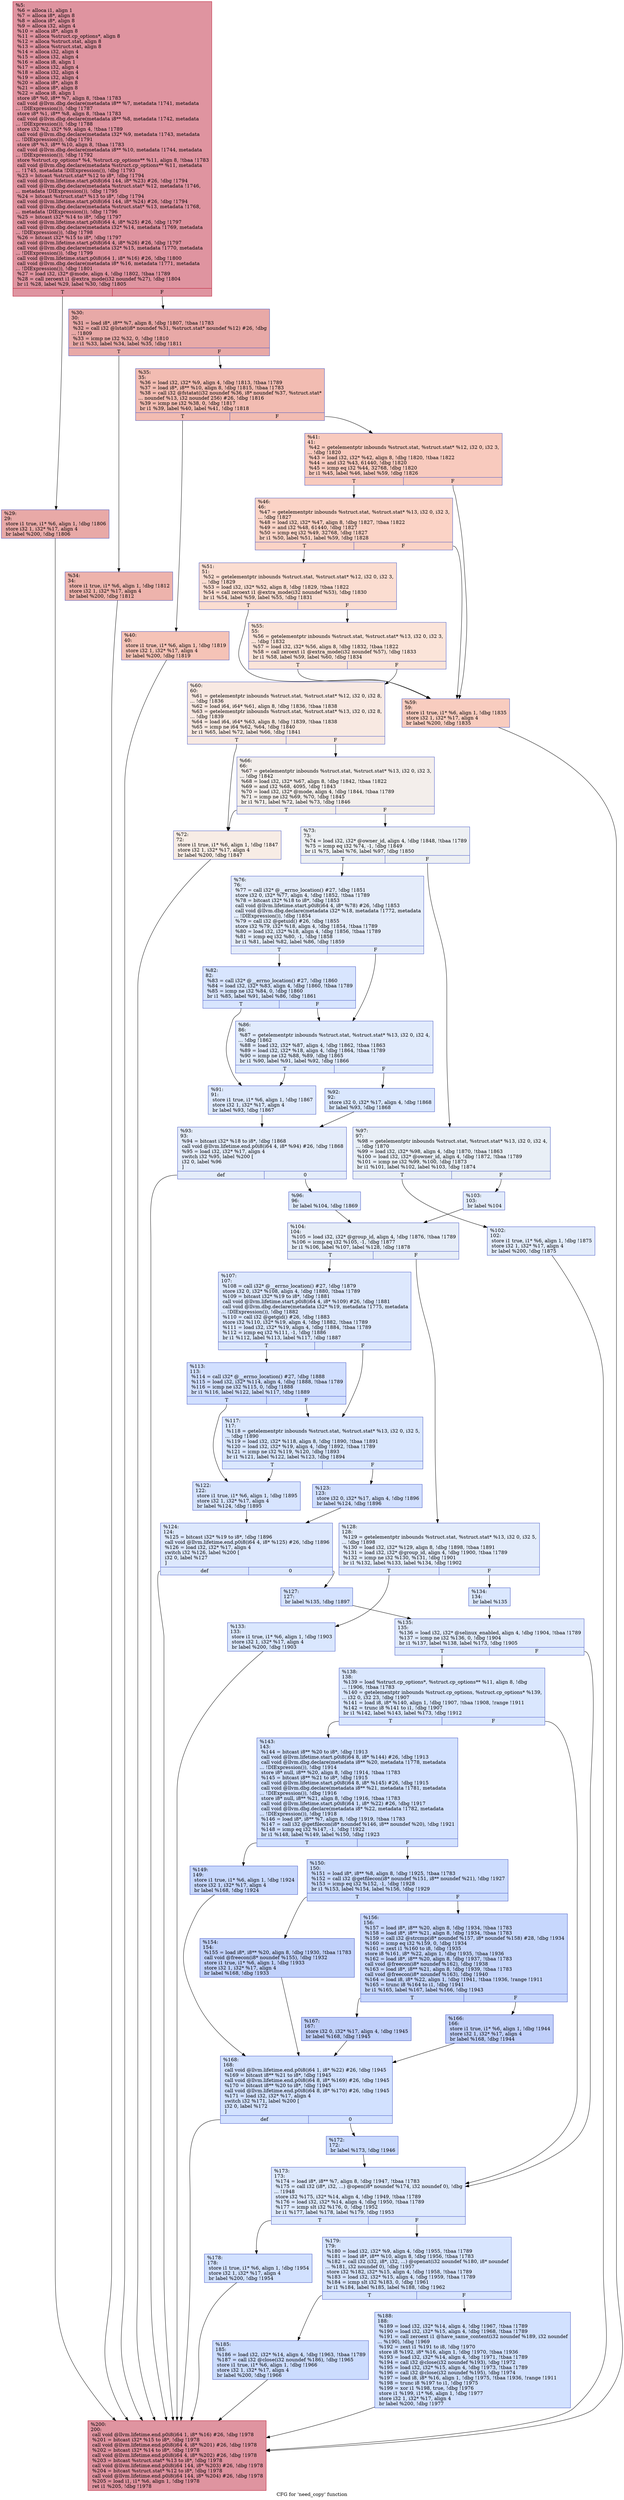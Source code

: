 digraph "CFG for 'need_copy' function" {
	label="CFG for 'need_copy' function";

	Node0x16ff0c0 [shape=record,color="#b70d28ff", style=filled, fillcolor="#b70d2870",label="{%5:\l  %6 = alloca i1, align 1\l  %7 = alloca i8*, align 8\l  %8 = alloca i8*, align 8\l  %9 = alloca i32, align 4\l  %10 = alloca i8*, align 8\l  %11 = alloca %struct.cp_options*, align 8\l  %12 = alloca %struct.stat, align 8\l  %13 = alloca %struct.stat, align 8\l  %14 = alloca i32, align 4\l  %15 = alloca i32, align 4\l  %16 = alloca i8, align 1\l  %17 = alloca i32, align 4\l  %18 = alloca i32, align 4\l  %19 = alloca i32, align 4\l  %20 = alloca i8*, align 8\l  %21 = alloca i8*, align 8\l  %22 = alloca i8, align 1\l  store i8* %0, i8** %7, align 8, !tbaa !1783\l  call void @llvm.dbg.declare(metadata i8** %7, metadata !1741, metadata\l... !DIExpression()), !dbg !1787\l  store i8* %1, i8** %8, align 8, !tbaa !1783\l  call void @llvm.dbg.declare(metadata i8** %8, metadata !1742, metadata\l... !DIExpression()), !dbg !1788\l  store i32 %2, i32* %9, align 4, !tbaa !1789\l  call void @llvm.dbg.declare(metadata i32* %9, metadata !1743, metadata\l... !DIExpression()), !dbg !1791\l  store i8* %3, i8** %10, align 8, !tbaa !1783\l  call void @llvm.dbg.declare(metadata i8** %10, metadata !1744, metadata\l... !DIExpression()), !dbg !1792\l  store %struct.cp_options* %4, %struct.cp_options** %11, align 8, !tbaa !1783\l  call void @llvm.dbg.declare(metadata %struct.cp_options** %11, metadata\l... !1745, metadata !DIExpression()), !dbg !1793\l  %23 = bitcast %struct.stat* %12 to i8*, !dbg !1794\l  call void @llvm.lifetime.start.p0i8(i64 144, i8* %23) #26, !dbg !1794\l  call void @llvm.dbg.declare(metadata %struct.stat* %12, metadata !1746,\l... metadata !DIExpression()), !dbg !1795\l  %24 = bitcast %struct.stat* %13 to i8*, !dbg !1794\l  call void @llvm.lifetime.start.p0i8(i64 144, i8* %24) #26, !dbg !1794\l  call void @llvm.dbg.declare(metadata %struct.stat* %13, metadata !1768,\l... metadata !DIExpression()), !dbg !1796\l  %25 = bitcast i32* %14 to i8*, !dbg !1797\l  call void @llvm.lifetime.start.p0i8(i64 4, i8* %25) #26, !dbg !1797\l  call void @llvm.dbg.declare(metadata i32* %14, metadata !1769, metadata\l... !DIExpression()), !dbg !1798\l  %26 = bitcast i32* %15 to i8*, !dbg !1797\l  call void @llvm.lifetime.start.p0i8(i64 4, i8* %26) #26, !dbg !1797\l  call void @llvm.dbg.declare(metadata i32* %15, metadata !1770, metadata\l... !DIExpression()), !dbg !1799\l  call void @llvm.lifetime.start.p0i8(i64 1, i8* %16) #26, !dbg !1800\l  call void @llvm.dbg.declare(metadata i8* %16, metadata !1771, metadata\l... !DIExpression()), !dbg !1801\l  %27 = load i32, i32* @mode, align 4, !dbg !1802, !tbaa !1789\l  %28 = call zeroext i1 @extra_mode(i32 noundef %27), !dbg !1804\l  br i1 %28, label %29, label %30, !dbg !1805\l|{<s0>T|<s1>F}}"];
	Node0x16ff0c0:s0 -> Node0x16ff110;
	Node0x16ff0c0:s1 -> Node0x16ff160;
	Node0x16ff110 [shape=record,color="#3d50c3ff", style=filled, fillcolor="#ca3b3770",label="{%29:\l29:                                               \l  store i1 true, i1* %6, align 1, !dbg !1806\l  store i32 1, i32* %17, align 4\l  br label %200, !dbg !1806\l}"];
	Node0x16ff110 -> Node0x1700100;
	Node0x16ff160 [shape=record,color="#3d50c3ff", style=filled, fillcolor="#ca3b3770",label="{%30:\l30:                                               \l  %31 = load i8*, i8** %7, align 8, !dbg !1807, !tbaa !1783\l  %32 = call i32 @lstat(i8* noundef %31, %struct.stat* noundef %12) #26, !dbg\l... !1809\l  %33 = icmp ne i32 %32, 0, !dbg !1810\l  br i1 %33, label %34, label %35, !dbg !1811\l|{<s0>T|<s1>F}}"];
	Node0x16ff160:s0 -> Node0x16ff1b0;
	Node0x16ff160:s1 -> Node0x16ff200;
	Node0x16ff1b0 [shape=record,color="#3d50c3ff", style=filled, fillcolor="#d6524470",label="{%34:\l34:                                               \l  store i1 true, i1* %6, align 1, !dbg !1812\l  store i32 1, i32* %17, align 4\l  br label %200, !dbg !1812\l}"];
	Node0x16ff1b0 -> Node0x1700100;
	Node0x16ff200 [shape=record,color="#3d50c3ff", style=filled, fillcolor="#e1675170",label="{%35:\l35:                                               \l  %36 = load i32, i32* %9, align 4, !dbg !1813, !tbaa !1789\l  %37 = load i8*, i8** %10, align 8, !dbg !1815, !tbaa !1783\l  %38 = call i32 @fstatat(i32 noundef %36, i8* noundef %37, %struct.stat*\l... noundef %13, i32 noundef 256) #26, !dbg !1816\l  %39 = icmp ne i32 %38, 0, !dbg !1817\l  br i1 %39, label %40, label %41, !dbg !1818\l|{<s0>T|<s1>F}}"];
	Node0x16ff200:s0 -> Node0x16ff250;
	Node0x16ff200:s1 -> Node0x16ff2a0;
	Node0x16ff250 [shape=record,color="#3d50c3ff", style=filled, fillcolor="#e8765c70",label="{%40:\l40:                                               \l  store i1 true, i1* %6, align 1, !dbg !1819\l  store i32 1, i32* %17, align 4\l  br label %200, !dbg !1819\l}"];
	Node0x16ff250 -> Node0x1700100;
	Node0x16ff2a0 [shape=record,color="#3d50c3ff", style=filled, fillcolor="#ef886b70",label="{%41:\l41:                                               \l  %42 = getelementptr inbounds %struct.stat, %struct.stat* %12, i32 0, i32 3,\l... !dbg !1820\l  %43 = load i32, i32* %42, align 8, !dbg !1820, !tbaa !1822\l  %44 = and i32 %43, 61440, !dbg !1820\l  %45 = icmp eq i32 %44, 32768, !dbg !1820\l  br i1 %45, label %46, label %59, !dbg !1826\l|{<s0>T|<s1>F}}"];
	Node0x16ff2a0:s0 -> Node0x16ff2f0;
	Node0x16ff2a0:s1 -> Node0x16ff3e0;
	Node0x16ff2f0 [shape=record,color="#3d50c3ff", style=filled, fillcolor="#f59c7d70",label="{%46:\l46:                                               \l  %47 = getelementptr inbounds %struct.stat, %struct.stat* %13, i32 0, i32 3,\l... !dbg !1827\l  %48 = load i32, i32* %47, align 8, !dbg !1827, !tbaa !1822\l  %49 = and i32 %48, 61440, !dbg !1827\l  %50 = icmp eq i32 %49, 32768, !dbg !1827\l  br i1 %50, label %51, label %59, !dbg !1828\l|{<s0>T|<s1>F}}"];
	Node0x16ff2f0:s0 -> Node0x16ff340;
	Node0x16ff2f0:s1 -> Node0x16ff3e0;
	Node0x16ff340 [shape=record,color="#3d50c3ff", style=filled, fillcolor="#f7b39670",label="{%51:\l51:                                               \l  %52 = getelementptr inbounds %struct.stat, %struct.stat* %12, i32 0, i32 3,\l... !dbg !1829\l  %53 = load i32, i32* %52, align 8, !dbg !1829, !tbaa !1822\l  %54 = call zeroext i1 @extra_mode(i32 noundef %53), !dbg !1830\l  br i1 %54, label %59, label %55, !dbg !1831\l|{<s0>T|<s1>F}}"];
	Node0x16ff340:s0 -> Node0x16ff3e0;
	Node0x16ff340:s1 -> Node0x16ff390;
	Node0x16ff390 [shape=record,color="#3d50c3ff", style=filled, fillcolor="#f5c1a970",label="{%55:\l55:                                               \l  %56 = getelementptr inbounds %struct.stat, %struct.stat* %13, i32 0, i32 3,\l... !dbg !1832\l  %57 = load i32, i32* %56, align 8, !dbg !1832, !tbaa !1822\l  %58 = call zeroext i1 @extra_mode(i32 noundef %57), !dbg !1833\l  br i1 %58, label %59, label %60, !dbg !1834\l|{<s0>T|<s1>F}}"];
	Node0x16ff390:s0 -> Node0x16ff3e0;
	Node0x16ff390:s1 -> Node0x16ff430;
	Node0x16ff3e0 [shape=record,color="#3d50c3ff", style=filled, fillcolor="#f08b6e70",label="{%59:\l59:                                               \l  store i1 true, i1* %6, align 1, !dbg !1835\l  store i32 1, i32* %17, align 4\l  br label %200, !dbg !1835\l}"];
	Node0x16ff3e0 -> Node0x1700100;
	Node0x16ff430 [shape=record,color="#3d50c3ff", style=filled, fillcolor="#efcebd70",label="{%60:\l60:                                               \l  %61 = getelementptr inbounds %struct.stat, %struct.stat* %12, i32 0, i32 8,\l... !dbg !1836\l  %62 = load i64, i64* %61, align 8, !dbg !1836, !tbaa !1838\l  %63 = getelementptr inbounds %struct.stat, %struct.stat* %13, i32 0, i32 8,\l... !dbg !1839\l  %64 = load i64, i64* %63, align 8, !dbg !1839, !tbaa !1838\l  %65 = icmp ne i64 %62, %64, !dbg !1840\l  br i1 %65, label %72, label %66, !dbg !1841\l|{<s0>T|<s1>F}}"];
	Node0x16ff430:s0 -> Node0x16ff4d0;
	Node0x16ff430:s1 -> Node0x16ff480;
	Node0x16ff480 [shape=record,color="#3d50c3ff", style=filled, fillcolor="#e5d8d170",label="{%66:\l66:                                               \l  %67 = getelementptr inbounds %struct.stat, %struct.stat* %13, i32 0, i32 3,\l... !dbg !1842\l  %68 = load i32, i32* %67, align 8, !dbg !1842, !tbaa !1822\l  %69 = and i32 %68, 4095, !dbg !1843\l  %70 = load i32, i32* @mode, align 4, !dbg !1844, !tbaa !1789\l  %71 = icmp ne i32 %69, %70, !dbg !1845\l  br i1 %71, label %72, label %73, !dbg !1846\l|{<s0>T|<s1>F}}"];
	Node0x16ff480:s0 -> Node0x16ff4d0;
	Node0x16ff480:s1 -> Node0x16ff520;
	Node0x16ff4d0 [shape=record,color="#3d50c3ff", style=filled, fillcolor="#ecd3c570",label="{%72:\l72:                                               \l  store i1 true, i1* %6, align 1, !dbg !1847\l  store i32 1, i32* %17, align 4\l  br label %200, !dbg !1847\l}"];
	Node0x16ff4d0 -> Node0x1700100;
	Node0x16ff520 [shape=record,color="#3d50c3ff", style=filled, fillcolor="#d6dce470",label="{%73:\l73:                                               \l  %74 = load i32, i32* @owner_id, align 4, !dbg !1848, !tbaa !1789\l  %75 = icmp eq i32 %74, -1, !dbg !1849\l  br i1 %75, label %76, label %97, !dbg !1850\l|{<s0>T|<s1>F}}"];
	Node0x16ff520:s0 -> Node0x16ff570;
	Node0x16ff520:s1 -> Node0x16ff7a0;
	Node0x16ff570 [shape=record,color="#3d50c3ff", style=filled, fillcolor="#c1d4f470",label="{%76:\l76:                                               \l  %77 = call i32* @__errno_location() #27, !dbg !1851\l  store i32 0, i32* %77, align 4, !dbg !1852, !tbaa !1789\l  %78 = bitcast i32* %18 to i8*, !dbg !1853\l  call void @llvm.lifetime.start.p0i8(i64 4, i8* %78) #26, !dbg !1853\l  call void @llvm.dbg.declare(metadata i32* %18, metadata !1772, metadata\l... !DIExpression()), !dbg !1854\l  %79 = call i32 @getuid() #26, !dbg !1855\l  store i32 %79, i32* %18, align 4, !dbg !1854, !tbaa !1789\l  %80 = load i32, i32* %18, align 4, !dbg !1856, !tbaa !1789\l  %81 = icmp eq i32 %80, -1, !dbg !1858\l  br i1 %81, label %82, label %86, !dbg !1859\l|{<s0>T|<s1>F}}"];
	Node0x16ff570:s0 -> Node0x16ff5c0;
	Node0x16ff570:s1 -> Node0x16ff610;
	Node0x16ff5c0 [shape=record,color="#3d50c3ff", style=filled, fillcolor="#a7c5fe70",label="{%82:\l82:                                               \l  %83 = call i32* @__errno_location() #27, !dbg !1860\l  %84 = load i32, i32* %83, align 4, !dbg !1860, !tbaa !1789\l  %85 = icmp ne i32 %84, 0, !dbg !1860\l  br i1 %85, label %91, label %86, !dbg !1861\l|{<s0>T|<s1>F}}"];
	Node0x16ff5c0:s0 -> Node0x16ff660;
	Node0x16ff5c0:s1 -> Node0x16ff610;
	Node0x16ff610 [shape=record,color="#3d50c3ff", style=filled, fillcolor="#bbd1f870",label="{%86:\l86:                                               \l  %87 = getelementptr inbounds %struct.stat, %struct.stat* %13, i32 0, i32 4,\l... !dbg !1862\l  %88 = load i32, i32* %87, align 4, !dbg !1862, !tbaa !1863\l  %89 = load i32, i32* %18, align 4, !dbg !1864, !tbaa !1789\l  %90 = icmp ne i32 %88, %89, !dbg !1865\l  br i1 %90, label %91, label %92, !dbg !1866\l|{<s0>T|<s1>F}}"];
	Node0x16ff610:s0 -> Node0x16ff660;
	Node0x16ff610:s1 -> Node0x16ff6b0;
	Node0x16ff660 [shape=record,color="#3d50c3ff", style=filled, fillcolor="#b5cdfa70",label="{%91:\l91:                                               \l  store i1 true, i1* %6, align 1, !dbg !1867\l  store i32 1, i32* %17, align 4\l  br label %93, !dbg !1867\l}"];
	Node0x16ff660 -> Node0x16ff700;
	Node0x16ff6b0 [shape=record,color="#3d50c3ff", style=filled, fillcolor="#abc8fd70",label="{%92:\l92:                                               \l  store i32 0, i32* %17, align 4, !dbg !1868\l  br label %93, !dbg !1868\l}"];
	Node0x16ff6b0 -> Node0x16ff700;
	Node0x16ff700 [shape=record,color="#3d50c3ff", style=filled, fillcolor="#c1d4f470",label="{%93:\l93:                                               \l  %94 = bitcast i32* %18 to i8*, !dbg !1868\l  call void @llvm.lifetime.end.p0i8(i64 4, i8* %94) #26, !dbg !1868\l  %95 = load i32, i32* %17, align 4\l  switch i32 %95, label %200 [\l    i32 0, label %96\l  ]\l|{<s0>def|<s1>0}}"];
	Node0x16ff700:s0 -> Node0x1700100;
	Node0x16ff700:s1 -> Node0x16ff750;
	Node0x16ff750 [shape=record,color="#3d50c3ff", style=filled, fillcolor="#b2ccfb70",label="{%96:\l96:                                               \l  br label %104, !dbg !1869\l}"];
	Node0x16ff750 -> Node0x16ff890;
	Node0x16ff7a0 [shape=record,color="#3d50c3ff", style=filled, fillcolor="#cedaeb70",label="{%97:\l97:                                               \l  %98 = getelementptr inbounds %struct.stat, %struct.stat* %13, i32 0, i32 4,\l... !dbg !1870\l  %99 = load i32, i32* %98, align 4, !dbg !1870, !tbaa !1863\l  %100 = load i32, i32* @owner_id, align 4, !dbg !1872, !tbaa !1789\l  %101 = icmp ne i32 %99, %100, !dbg !1873\l  br i1 %101, label %102, label %103, !dbg !1874\l|{<s0>T|<s1>F}}"];
	Node0x16ff7a0:s0 -> Node0x16ff7f0;
	Node0x16ff7a0:s1 -> Node0x16ff840;
	Node0x16ff7f0 [shape=record,color="#3d50c3ff", style=filled, fillcolor="#bfd3f670",label="{%102:\l102:                                              \l  store i1 true, i1* %6, align 1, !dbg !1875\l  store i32 1, i32* %17, align 4\l  br label %200, !dbg !1875\l}"];
	Node0x16ff7f0 -> Node0x1700100;
	Node0x16ff840 [shape=record,color="#3d50c3ff", style=filled, fillcolor="#bfd3f670",label="{%103:\l103:                                              \l  br label %104\l}"];
	Node0x16ff840 -> Node0x16ff890;
	Node0x16ff890 [shape=record,color="#3d50c3ff", style=filled, fillcolor="#c7d7f070",label="{%104:\l104:                                              \l  %105 = load i32, i32* @group_id, align 4, !dbg !1876, !tbaa !1789\l  %106 = icmp eq i32 %105, -1, !dbg !1877\l  br i1 %106, label %107, label %128, !dbg !1878\l|{<s0>T|<s1>F}}"];
	Node0x16ff890:s0 -> Node0x16ff8e0;
	Node0x16ff890:s1 -> Node0x16ffb10;
	Node0x16ff8e0 [shape=record,color="#3d50c3ff", style=filled, fillcolor="#b2ccfb70",label="{%107:\l107:                                              \l  %108 = call i32* @__errno_location() #27, !dbg !1879\l  store i32 0, i32* %108, align 4, !dbg !1880, !tbaa !1789\l  %109 = bitcast i32* %19 to i8*, !dbg !1881\l  call void @llvm.lifetime.start.p0i8(i64 4, i8* %109) #26, !dbg !1881\l  call void @llvm.dbg.declare(metadata i32* %19, metadata !1775, metadata\l... !DIExpression()), !dbg !1882\l  %110 = call i32 @getgid() #26, !dbg !1883\l  store i32 %110, i32* %19, align 4, !dbg !1882, !tbaa !1789\l  %111 = load i32, i32* %19, align 4, !dbg !1884, !tbaa !1789\l  %112 = icmp eq i32 %111, -1, !dbg !1886\l  br i1 %112, label %113, label %117, !dbg !1887\l|{<s0>T|<s1>F}}"];
	Node0x16ff8e0:s0 -> Node0x16ff930;
	Node0x16ff8e0:s1 -> Node0x16ff980;
	Node0x16ff930 [shape=record,color="#3d50c3ff", style=filled, fillcolor="#96b7ff70",label="{%113:\l113:                                              \l  %114 = call i32* @__errno_location() #27, !dbg !1888\l  %115 = load i32, i32* %114, align 4, !dbg !1888, !tbaa !1789\l  %116 = icmp ne i32 %115, 0, !dbg !1888\l  br i1 %116, label %122, label %117, !dbg !1889\l|{<s0>T|<s1>F}}"];
	Node0x16ff930:s0 -> Node0x16ff9d0;
	Node0x16ff930:s1 -> Node0x16ff980;
	Node0x16ff980 [shape=record,color="#3d50c3ff", style=filled, fillcolor="#abc8fd70",label="{%117:\l117:                                              \l  %118 = getelementptr inbounds %struct.stat, %struct.stat* %13, i32 0, i32 5,\l... !dbg !1890\l  %119 = load i32, i32* %118, align 8, !dbg !1890, !tbaa !1891\l  %120 = load i32, i32* %19, align 4, !dbg !1892, !tbaa !1789\l  %121 = icmp ne i32 %119, %120, !dbg !1893\l  br i1 %121, label %122, label %123, !dbg !1894\l|{<s0>T|<s1>F}}"];
	Node0x16ff980:s0 -> Node0x16ff9d0;
	Node0x16ff980:s1 -> Node0x16ffa20;
	Node0x16ff9d0 [shape=record,color="#3d50c3ff", style=filled, fillcolor="#a5c3fe70",label="{%122:\l122:                                              \l  store i1 true, i1* %6, align 1, !dbg !1895\l  store i32 1, i32* %17, align 4\l  br label %124, !dbg !1895\l}"];
	Node0x16ff9d0 -> Node0x16ffa70;
	Node0x16ffa20 [shape=record,color="#3d50c3ff", style=filled, fillcolor="#96b7ff70",label="{%123:\l123:                                              \l  store i32 0, i32* %17, align 4, !dbg !1896\l  br label %124, !dbg !1896\l}"];
	Node0x16ffa20 -> Node0x16ffa70;
	Node0x16ffa70 [shape=record,color="#3d50c3ff", style=filled, fillcolor="#b2ccfb70",label="{%124:\l124:                                              \l  %125 = bitcast i32* %19 to i8*, !dbg !1896\l  call void @llvm.lifetime.end.p0i8(i64 4, i8* %125) #26, !dbg !1896\l  %126 = load i32, i32* %17, align 4\l  switch i32 %126, label %200 [\l    i32 0, label %127\l  ]\l|{<s0>def|<s1>0}}"];
	Node0x16ffa70:s0 -> Node0x1700100;
	Node0x16ffa70:s1 -> Node0x16ffac0;
	Node0x16ffac0 [shape=record,color="#3d50c3ff", style=filled, fillcolor="#9ebeff70",label="{%127:\l127:                                              \l  br label %135, !dbg !1897\l}"];
	Node0x16ffac0 -> Node0x16ffc00;
	Node0x16ffb10 [shape=record,color="#3d50c3ff", style=filled, fillcolor="#bfd3f670",label="{%128:\l128:                                              \l  %129 = getelementptr inbounds %struct.stat, %struct.stat* %13, i32 0, i32 5,\l... !dbg !1898\l  %130 = load i32, i32* %129, align 8, !dbg !1898, !tbaa !1891\l  %131 = load i32, i32* @group_id, align 4, !dbg !1900, !tbaa !1789\l  %132 = icmp ne i32 %130, %131, !dbg !1901\l  br i1 %132, label %133, label %134, !dbg !1902\l|{<s0>T|<s1>F}}"];
	Node0x16ffb10:s0 -> Node0x16ffb60;
	Node0x16ffb10:s1 -> Node0x16ffbb0;
	Node0x16ffb60 [shape=record,color="#3d50c3ff", style=filled, fillcolor="#abc8fd70",label="{%133:\l133:                                              \l  store i1 true, i1* %6, align 1, !dbg !1903\l  store i32 1, i32* %17, align 4\l  br label %200, !dbg !1903\l}"];
	Node0x16ffb60 -> Node0x1700100;
	Node0x16ffbb0 [shape=record,color="#3d50c3ff", style=filled, fillcolor="#abc8fd70",label="{%134:\l134:                                              \l  br label %135\l}"];
	Node0x16ffbb0 -> Node0x16ffc00;
	Node0x16ffc00 [shape=record,color="#3d50c3ff", style=filled, fillcolor="#b9d0f970",label="{%135:\l135:                                              \l  %136 = load i32, i32* @selinux_enabled, align 4, !dbg !1904, !tbaa !1789\l  %137 = icmp ne i32 %136, 0, !dbg !1904\l  br i1 %137, label %138, label %173, !dbg !1905\l|{<s0>T|<s1>F}}"];
	Node0x16ffc00:s0 -> Node0x16ffc50;
	Node0x16ffc00:s1 -> Node0x16fff70;
	Node0x16ffc50 [shape=record,color="#3d50c3ff", style=filled, fillcolor="#abc8fd70",label="{%138:\l138:                                              \l  %139 = load %struct.cp_options*, %struct.cp_options** %11, align 8, !dbg\l... !1906, !tbaa !1783\l  %140 = getelementptr inbounds %struct.cp_options, %struct.cp_options* %139,\l... i32 0, i32 23, !dbg !1907\l  %141 = load i8, i8* %140, align 1, !dbg !1907, !tbaa !1908, !range !1911\l  %142 = trunc i8 %141 to i1, !dbg !1907\l  br i1 %142, label %143, label %173, !dbg !1912\l|{<s0>T|<s1>F}}"];
	Node0x16ffc50:s0 -> Node0x16ffca0;
	Node0x16ffc50:s1 -> Node0x16fff70;
	Node0x16ffca0 [shape=record,color="#3d50c3ff", style=filled, fillcolor="#9abbff70",label="{%143:\l143:                                              \l  %144 = bitcast i8** %20 to i8*, !dbg !1913\l  call void @llvm.lifetime.start.p0i8(i64 8, i8* %144) #26, !dbg !1913\l  call void @llvm.dbg.declare(metadata i8** %20, metadata !1778, metadata\l... !DIExpression()), !dbg !1914\l  store i8* null, i8** %20, align 8, !dbg !1914, !tbaa !1783\l  %145 = bitcast i8** %21 to i8*, !dbg !1915\l  call void @llvm.lifetime.start.p0i8(i64 8, i8* %145) #26, !dbg !1915\l  call void @llvm.dbg.declare(metadata i8** %21, metadata !1781, metadata\l... !DIExpression()), !dbg !1916\l  store i8* null, i8** %21, align 8, !dbg !1916, !tbaa !1783\l  call void @llvm.lifetime.start.p0i8(i64 1, i8* %22) #26, !dbg !1917\l  call void @llvm.dbg.declare(metadata i8* %22, metadata !1782, metadata\l... !DIExpression()), !dbg !1918\l  %146 = load i8*, i8** %7, align 8, !dbg !1919, !tbaa !1783\l  %147 = call i32 @getfilecon(i8* noundef %146, i8** noundef %20), !dbg !1921\l  %148 = icmp eq i32 %147, -1, !dbg !1922\l  br i1 %148, label %149, label %150, !dbg !1923\l|{<s0>T|<s1>F}}"];
	Node0x16ffca0:s0 -> Node0x16ffcf0;
	Node0x16ffca0:s1 -> Node0x16ffd40;
	Node0x16ffcf0 [shape=record,color="#3d50c3ff", style=filled, fillcolor="#81a4fb70",label="{%149:\l149:                                              \l  store i1 true, i1* %6, align 1, !dbg !1924\l  store i32 1, i32* %17, align 4\l  br label %168, !dbg !1924\l}"];
	Node0x16ffcf0 -> Node0x16ffed0;
	Node0x16ffd40 [shape=record,color="#3d50c3ff", style=filled, fillcolor="#8caffe70",label="{%150:\l150:                                              \l  %151 = load i8*, i8** %8, align 8, !dbg !1925, !tbaa !1783\l  %152 = call i32 @getfilecon(i8* noundef %151, i8** noundef %21), !dbg !1927\l  %153 = icmp eq i32 %152, -1, !dbg !1928\l  br i1 %153, label %154, label %156, !dbg !1929\l|{<s0>T|<s1>F}}"];
	Node0x16ffd40:s0 -> Node0x16ffd90;
	Node0x16ffd40:s1 -> Node0x16ffde0;
	Node0x16ffd90 [shape=record,color="#3d50c3ff", style=filled, fillcolor="#7396f570",label="{%154:\l154:                                              \l  %155 = load i8*, i8** %20, align 8, !dbg !1930, !tbaa !1783\l  call void @freecon(i8* noundef %155), !dbg !1932\l  store i1 true, i1* %6, align 1, !dbg !1933\l  store i32 1, i32* %17, align 4\l  br label %168, !dbg !1933\l}"];
	Node0x16ffd90 -> Node0x16ffed0;
	Node0x16ffde0 [shape=record,color="#3d50c3ff", style=filled, fillcolor="#81a4fb70",label="{%156:\l156:                                              \l  %157 = load i8*, i8** %20, align 8, !dbg !1934, !tbaa !1783\l  %158 = load i8*, i8** %21, align 8, !dbg !1934, !tbaa !1783\l  %159 = call i32 @strcmp(i8* noundef %157, i8* noundef %158) #28, !dbg !1934\l  %160 = icmp eq i32 %159, 0, !dbg !1934\l  %161 = zext i1 %160 to i8, !dbg !1935\l  store i8 %161, i8* %22, align 1, !dbg !1935, !tbaa !1936\l  %162 = load i8*, i8** %20, align 8, !dbg !1937, !tbaa !1783\l  call void @freecon(i8* noundef %162), !dbg !1938\l  %163 = load i8*, i8** %21, align 8, !dbg !1939, !tbaa !1783\l  call void @freecon(i8* noundef %163), !dbg !1940\l  %164 = load i8, i8* %22, align 1, !dbg !1941, !tbaa !1936, !range !1911\l  %165 = trunc i8 %164 to i1, !dbg !1941\l  br i1 %165, label %167, label %166, !dbg !1943\l|{<s0>T|<s1>F}}"];
	Node0x16ffde0:s0 -> Node0x16ffe80;
	Node0x16ffde0:s1 -> Node0x16ffe30;
	Node0x16ffe30 [shape=record,color="#3d50c3ff", style=filled, fillcolor="#7093f370",label="{%166:\l166:                                              \l  store i1 true, i1* %6, align 1, !dbg !1944\l  store i32 1, i32* %17, align 4\l  br label %168, !dbg !1944\l}"];
	Node0x16ffe30 -> Node0x16ffed0;
	Node0x16ffe80 [shape=record,color="#3d50c3ff", style=filled, fillcolor="#7093f370",label="{%167:\l167:                                              \l  store i32 0, i32* %17, align 4, !dbg !1945\l  br label %168, !dbg !1945\l}"];
	Node0x16ffe80 -> Node0x16ffed0;
	Node0x16ffed0 [shape=record,color="#3d50c3ff", style=filled, fillcolor="#9abbff70",label="{%168:\l168:                                              \l  call void @llvm.lifetime.end.p0i8(i64 1, i8* %22) #26, !dbg !1945\l  %169 = bitcast i8** %21 to i8*, !dbg !1945\l  call void @llvm.lifetime.end.p0i8(i64 8, i8* %169) #26, !dbg !1945\l  %170 = bitcast i8** %20 to i8*, !dbg !1945\l  call void @llvm.lifetime.end.p0i8(i64 8, i8* %170) #26, !dbg !1945\l  %171 = load i32, i32* %17, align 4\l  switch i32 %171, label %200 [\l    i32 0, label %172\l  ]\l|{<s0>def|<s1>0}}"];
	Node0x16ffed0:s0 -> Node0x1700100;
	Node0x16ffed0:s1 -> Node0x16fff20;
	Node0x16fff20 [shape=record,color="#3d50c3ff", style=filled, fillcolor="#88abfd70",label="{%172:\l172:                                              \l  br label %173, !dbg !1946\l}"];
	Node0x16fff20 -> Node0x16fff70;
	Node0x16fff70 [shape=record,color="#3d50c3ff", style=filled, fillcolor="#b5cdfa70",label="{%173:\l173:                                              \l  %174 = load i8*, i8** %7, align 8, !dbg !1947, !tbaa !1783\l  %175 = call i32 (i8*, i32, ...) @open(i8* noundef %174, i32 noundef 0), !dbg\l... !1948\l  store i32 %175, i32* %14, align 4, !dbg !1949, !tbaa !1789\l  %176 = load i32, i32* %14, align 4, !dbg !1950, !tbaa !1789\l  %177 = icmp slt i32 %176, 0, !dbg !1952\l  br i1 %177, label %178, label %179, !dbg !1953\l|{<s0>T|<s1>F}}"];
	Node0x16fff70:s0 -> Node0x16fffc0;
	Node0x16fff70:s1 -> Node0x1700010;
	Node0x16fffc0 [shape=record,color="#3d50c3ff", style=filled, fillcolor="#9abbff70",label="{%178:\l178:                                              \l  store i1 true, i1* %6, align 1, !dbg !1954\l  store i32 1, i32* %17, align 4\l  br label %200, !dbg !1954\l}"];
	Node0x16fffc0 -> Node0x1700100;
	Node0x1700010 [shape=record,color="#3d50c3ff", style=filled, fillcolor="#a7c5fe70",label="{%179:\l179:                                              \l  %180 = load i32, i32* %9, align 4, !dbg !1955, !tbaa !1789\l  %181 = load i8*, i8** %10, align 8, !dbg !1956, !tbaa !1783\l  %182 = call i32 (i32, i8*, i32, ...) @openat(i32 noundef %180, i8* noundef\l... %181, i32 noundef 0), !dbg !1957\l  store i32 %182, i32* %15, align 4, !dbg !1958, !tbaa !1789\l  %183 = load i32, i32* %15, align 4, !dbg !1959, !tbaa !1789\l  %184 = icmp slt i32 %183, 0, !dbg !1961\l  br i1 %184, label %185, label %188, !dbg !1962\l|{<s0>T|<s1>F}}"];
	Node0x1700010:s0 -> Node0x1700060;
	Node0x1700010:s1 -> Node0x17000b0;
	Node0x1700060 [shape=record,color="#3d50c3ff", style=filled, fillcolor="#8caffe70",label="{%185:\l185:                                              \l  %186 = load i32, i32* %14, align 4, !dbg !1963, !tbaa !1789\l  %187 = call i32 @close(i32 noundef %186), !dbg !1965\l  store i1 true, i1* %6, align 1, !dbg !1966\l  store i32 1, i32* %17, align 4\l  br label %200, !dbg !1966\l}"];
	Node0x1700060 -> Node0x1700100;
	Node0x17000b0 [shape=record,color="#3d50c3ff", style=filled, fillcolor="#9abbff70",label="{%188:\l188:                                              \l  %189 = load i32, i32* %14, align 4, !dbg !1967, !tbaa !1789\l  %190 = load i32, i32* %15, align 4, !dbg !1968, !tbaa !1789\l  %191 = call zeroext i1 @have_same_content(i32 noundef %189, i32 noundef\l... %190), !dbg !1969\l  %192 = zext i1 %191 to i8, !dbg !1970\l  store i8 %192, i8* %16, align 1, !dbg !1970, !tbaa !1936\l  %193 = load i32, i32* %14, align 4, !dbg !1971, !tbaa !1789\l  %194 = call i32 @close(i32 noundef %193), !dbg !1972\l  %195 = load i32, i32* %15, align 4, !dbg !1973, !tbaa !1789\l  %196 = call i32 @close(i32 noundef %195), !dbg !1974\l  %197 = load i8, i8* %16, align 1, !dbg !1975, !tbaa !1936, !range !1911\l  %198 = trunc i8 %197 to i1, !dbg !1975\l  %199 = xor i1 %198, true, !dbg !1976\l  store i1 %199, i1* %6, align 1, !dbg !1977\l  store i32 1, i32* %17, align 4\l  br label %200, !dbg !1977\l}"];
	Node0x17000b0 -> Node0x1700100;
	Node0x1700100 [shape=record,color="#b70d28ff", style=filled, fillcolor="#b70d2870",label="{%200:\l200:                                              \l  call void @llvm.lifetime.end.p0i8(i64 1, i8* %16) #26, !dbg !1978\l  %201 = bitcast i32* %15 to i8*, !dbg !1978\l  call void @llvm.lifetime.end.p0i8(i64 4, i8* %201) #26, !dbg !1978\l  %202 = bitcast i32* %14 to i8*, !dbg !1978\l  call void @llvm.lifetime.end.p0i8(i64 4, i8* %202) #26, !dbg !1978\l  %203 = bitcast %struct.stat* %13 to i8*, !dbg !1978\l  call void @llvm.lifetime.end.p0i8(i64 144, i8* %203) #26, !dbg !1978\l  %204 = bitcast %struct.stat* %12 to i8*, !dbg !1978\l  call void @llvm.lifetime.end.p0i8(i64 144, i8* %204) #26, !dbg !1978\l  %205 = load i1, i1* %6, align 1, !dbg !1978\l  ret i1 %205, !dbg !1978\l}"];
}
